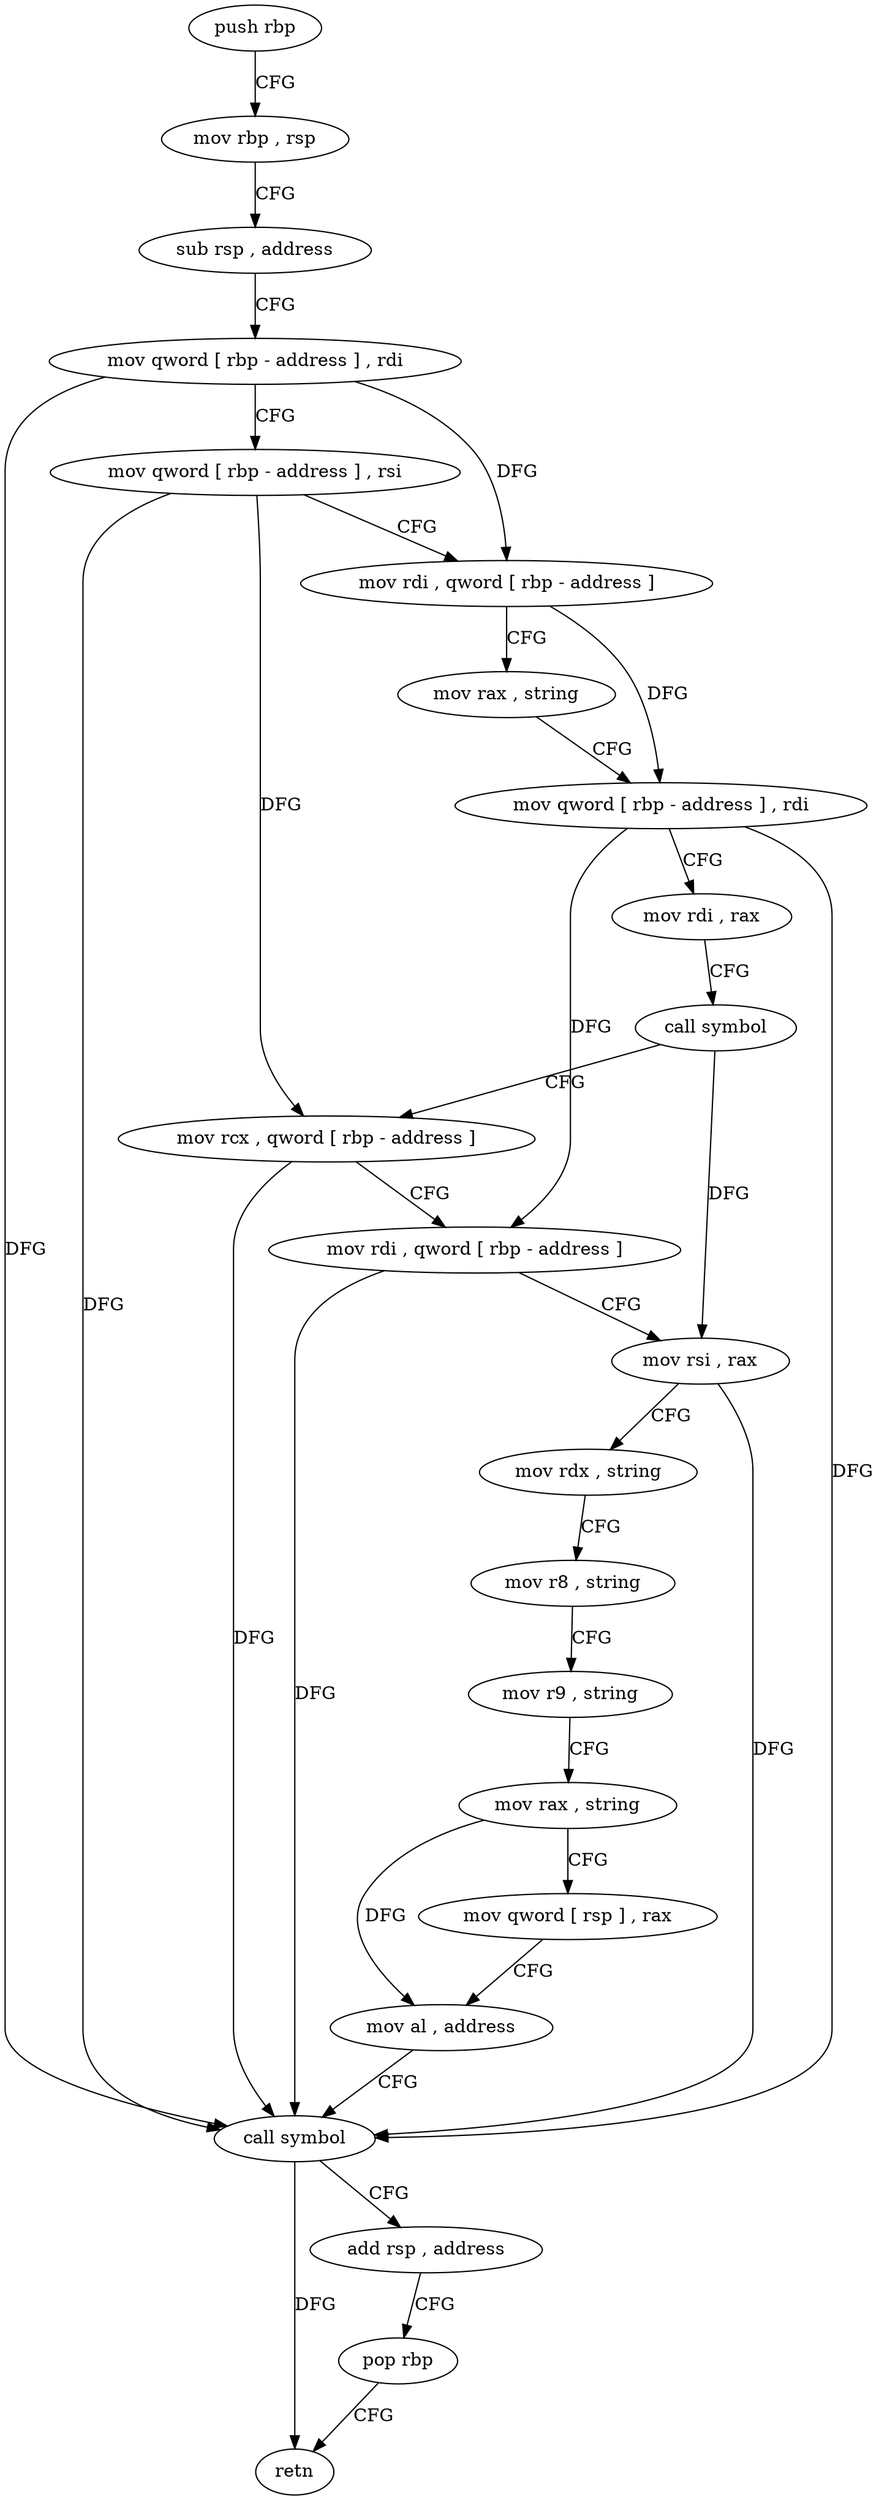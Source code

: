 digraph "func" {
"4303088" [label = "push rbp" ]
"4303089" [label = "mov rbp , rsp" ]
"4303092" [label = "sub rsp , address" ]
"4303096" [label = "mov qword [ rbp - address ] , rdi" ]
"4303100" [label = "mov qword [ rbp - address ] , rsi" ]
"4303104" [label = "mov rdi , qword [ rbp - address ]" ]
"4303108" [label = "mov rax , string" ]
"4303118" [label = "mov qword [ rbp - address ] , rdi" ]
"4303122" [label = "mov rdi , rax" ]
"4303125" [label = "call symbol" ]
"4303130" [label = "mov rcx , qword [ rbp - address ]" ]
"4303134" [label = "mov rdi , qword [ rbp - address ]" ]
"4303138" [label = "mov rsi , rax" ]
"4303141" [label = "mov rdx , string" ]
"4303151" [label = "mov r8 , string" ]
"4303161" [label = "mov r9 , string" ]
"4303171" [label = "mov rax , string" ]
"4303181" [label = "mov qword [ rsp ] , rax" ]
"4303185" [label = "mov al , address" ]
"4303187" [label = "call symbol" ]
"4303192" [label = "add rsp , address" ]
"4303196" [label = "pop rbp" ]
"4303197" [label = "retn" ]
"4303088" -> "4303089" [ label = "CFG" ]
"4303089" -> "4303092" [ label = "CFG" ]
"4303092" -> "4303096" [ label = "CFG" ]
"4303096" -> "4303100" [ label = "CFG" ]
"4303096" -> "4303104" [ label = "DFG" ]
"4303096" -> "4303187" [ label = "DFG" ]
"4303100" -> "4303104" [ label = "CFG" ]
"4303100" -> "4303130" [ label = "DFG" ]
"4303100" -> "4303187" [ label = "DFG" ]
"4303104" -> "4303108" [ label = "CFG" ]
"4303104" -> "4303118" [ label = "DFG" ]
"4303108" -> "4303118" [ label = "CFG" ]
"4303118" -> "4303122" [ label = "CFG" ]
"4303118" -> "4303134" [ label = "DFG" ]
"4303118" -> "4303187" [ label = "DFG" ]
"4303122" -> "4303125" [ label = "CFG" ]
"4303125" -> "4303130" [ label = "CFG" ]
"4303125" -> "4303138" [ label = "DFG" ]
"4303130" -> "4303134" [ label = "CFG" ]
"4303130" -> "4303187" [ label = "DFG" ]
"4303134" -> "4303138" [ label = "CFG" ]
"4303134" -> "4303187" [ label = "DFG" ]
"4303138" -> "4303141" [ label = "CFG" ]
"4303138" -> "4303187" [ label = "DFG" ]
"4303141" -> "4303151" [ label = "CFG" ]
"4303151" -> "4303161" [ label = "CFG" ]
"4303161" -> "4303171" [ label = "CFG" ]
"4303171" -> "4303181" [ label = "CFG" ]
"4303171" -> "4303185" [ label = "DFG" ]
"4303181" -> "4303185" [ label = "CFG" ]
"4303185" -> "4303187" [ label = "CFG" ]
"4303187" -> "4303192" [ label = "CFG" ]
"4303187" -> "4303197" [ label = "DFG" ]
"4303192" -> "4303196" [ label = "CFG" ]
"4303196" -> "4303197" [ label = "CFG" ]
}

